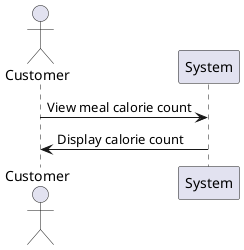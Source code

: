 @startuml
actor Customer
Customer -> System: View meal calorie count
System -> Customer: Display calorie count
@enduml